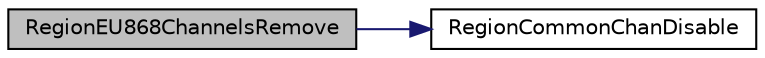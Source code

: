 digraph "RegionEU868ChannelsRemove"
{
  edge [fontname="Helvetica",fontsize="10",labelfontname="Helvetica",labelfontsize="10"];
  node [fontname="Helvetica",fontsize="10",shape=record];
  rankdir="LR";
  Node32 [label="RegionEU868ChannelsRemove",height=0.2,width=0.4,color="black", fillcolor="grey75", style="filled", fontcolor="black"];
  Node32 -> Node33 [color="midnightblue",fontsize="10",style="solid",fontname="Helvetica"];
  Node33 [label="RegionCommonChanDisable",height=0.2,width=0.4,color="black", fillcolor="white", style="filled",URL="$group___r_e_g_i_o_n_c_o_m_m_o_n.html#ga695c0ab2a06edcae5b33772f639fb676",tooltip="Disables a channel in a given channels mask. This is a generic function and valid for all regions..."];
}
